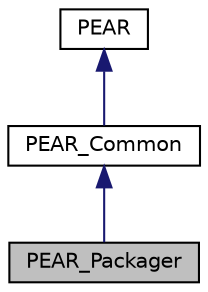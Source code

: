 digraph "PEAR_Packager"
{
 // LATEX_PDF_SIZE
  edge [fontname="Helvetica",fontsize="10",labelfontname="Helvetica",labelfontsize="10"];
  node [fontname="Helvetica",fontsize="10",shape=record];
  Node1 [label="PEAR_Packager",height=0.2,width=0.4,color="black", fillcolor="grey75", style="filled", fontcolor="black",tooltip=" "];
  Node2 -> Node1 [dir="back",color="midnightblue",fontsize="10",style="solid"];
  Node2 [label="PEAR_Common",height=0.2,width=0.4,color="black", fillcolor="white", style="filled",URL="$classPEAR__Common.html",tooltip=" "];
  Node3 -> Node2 [dir="back",color="midnightblue",fontsize="10",style="solid"];
  Node3 [label="PEAR",height=0.2,width=0.4,color="black", fillcolor="white", style="filled",URL="$classPEAR.html",tooltip=" "];
}
